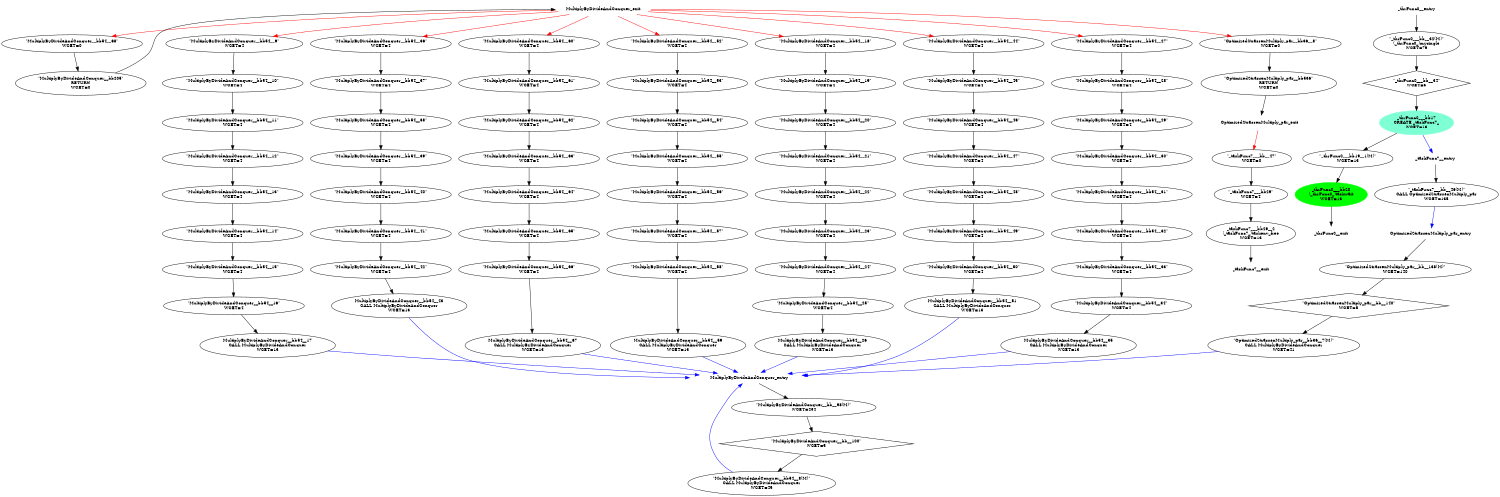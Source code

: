 strict digraph "CFG" {
fontsize=10;
orientation="portrait";
rankdir="TB";
size="10,8";
MultiplyByDivideAndConquer__bb54__64 [fontsize=10, label="\"MultiplyByDivideAndConquer__bb54__64\"\nWCET=4", width="0.01"];
MultiplyByDivideAndConquer__bb54__12 [fontsize=10, label="\"MultiplyByDivideAndConquer__bb54__12\"\nWCET=4", width="0.01"];
MultiplyByDivideAndConquer__bb54__33 [fontsize=10, label="\"MultiplyByDivideAndConquer__bb54__33\"\nWCET=4", width="0.01"];
MultiplyByDivideAndConquer__bb54__54 [fontsize=10, label="\"MultiplyByDivideAndConquer__bb54__54\"\nWCET=4", width="0.01"];
MultiplyByDivideAndConquer__bb54__59 [fontsize=10, label="MultiplyByDivideAndConquer__bb54__59\nCALL MultiplyByDivideAndConquer\nWCET=13", width="0.01"];
MultiplyByDivideAndConquer__bb54__23 [fontsize=10, label="\"MultiplyByDivideAndConquer__bb54__23\"\nWCET=4", width="0.01"];
MultiplyByDivideAndConquer__bb54__35 [fontsize=10, label="MultiplyByDivideAndConquer__bb54__35\nCALL MultiplyByDivideAndConquer\nWCET=13", width="0.01"];
MultiplyByDivideAndConquer__bb54__8 [fontsize=10, label="\"MultiplyByDivideAndConquer__bb54__8(M)\"\nCALL MultiplyByDivideAndConquer\nWCET=45", width="0.01"];
MultiplyByDivideAndConquer__bb54__21 [fontsize=10, label="\"MultiplyByDivideAndConquer__bb54__21\"\nWCET=4", width="0.01"];
MultiplyByDivideAndConquer__bb54__11 [fontsize=10, label="\"MultiplyByDivideAndConquer__bb54__11\"\nWCET=4", width="0.01"];
MultiplyByDivideAndConquer__bb54__38 [fontsize=10, label="\"MultiplyByDivideAndConquer__bb54__38\"\nWCET=4", width="0.01"];
MultiplyByDivideAndConquer_entry [color="white", fontsize=10, height="0.01", label="MultiplyByDivideAndConquer_entry", width="0.01"];
MultiplyByDivideAndConquer__bb54__42 [fontsize=10, label="\"MultiplyByDivideAndConquer__bb54__42\"\nWCET=4", width="0.01"];
MultiplyByDivideAndConquer__bb__98 [fontsize=10, label="\"MultiplyByDivideAndConquer__bb__98(M)\"\nWCET=234", width="0.01"];
MultiplyByDivideAndConquer__bb54__45 [fontsize=10, label="\"MultiplyByDivideAndConquer__bb54__45\"\nWCET=4", width="0.01"];
MultiplyByDivideAndConquer__bb54__24 [fontsize=10, label="\"MultiplyByDivideAndConquer__bb54__24\"\nWCET=4", width="0.01"];
MultiplyByDivideAndConquer__bb54__30 [fontsize=10, label="\"MultiplyByDivideAndConquer__bb54__30\"\nWCET=4", width="0.01"];
MultiplyByDivideAndConquer__bb54__62 [fontsize=10, label="\"MultiplyByDivideAndConquer__bb54__62\"\nWCET=4", width="0.01"];
MultiplyByDivideAndConquer__bb54__63 [fontsize=10, label="\"MultiplyByDivideAndConquer__bb54__63\"\nWCET=4", width="0.01"];
MultiplyByDivideAndConquer__bb54__68 [fontsize=10, label="\"MultiplyByDivideAndConquer__bb54__68\"\nWCET=0", width="0.01"];
MultiplyByDivideAndConquer__bb54__9 [fontsize=10, label="\"MultiplyByDivideAndConquer__bb54__9\"\nWCET=4", width="0.01"];
MultiplyByDivideAndConquer__bb54__66 [fontsize=10, label="\"MultiplyByDivideAndConquer__bb54__66\"\nWCET=4", width="0.01"];
MultiplyByDivideAndConquer__bb54__57 [fontsize=10, label="\"MultiplyByDivideAndConquer__bb54__57\"\nWCET=4", width="0.01"];
MultiplyByDivideAndConquer__bb54__15 [fontsize=10, label="\"MultiplyByDivideAndConquer__bb54__15\"\nWCET=4", width="0.01"];
MultiplyByDivideAndConquer__bb54__36 [fontsize=10, label="\"MultiplyByDivideAndConquer__bb54__36\"\nWCET=4", width="0.01"];
MultiplyByDivideAndConquer__bb54__67 [fontsize=10, label="MultiplyByDivideAndConquer__bb54__67\nCALL MultiplyByDivideAndConquer\nWCET=13", width="0.01"];
MultiplyByDivideAndConquer__bb54__53 [fontsize=10, label="\"MultiplyByDivideAndConquer__bb54__53\"\nWCET=4", width="0.01"];
MultiplyByDivideAndConquer__bb54__50 [fontsize=10, label="\"MultiplyByDivideAndConquer__bb54__50\"\nWCET=4", width="0.01"];
MultiplyByDivideAndConquer__bb54__40 [fontsize=10, label="\"MultiplyByDivideAndConquer__bb54__40\"\nWCET=4", width="0.01"];
MultiplyByDivideAndConquer__bb54__56 [fontsize=10, label="\"MultiplyByDivideAndConquer__bb54__56\"\nWCET=4", width="0.01"];
MultiplyByDivideAndConquer__bb54__14 [fontsize=10, label="\"MultiplyByDivideAndConquer__bb54__14\"\nWCET=4", width="0.01"];
MultiplyByDivideAndConquer__bb54__31 [fontsize=10, label="\"MultiplyByDivideAndConquer__bb54__31\"\nWCET=4", width="0.01"];
MultiplyByDivideAndConquer__bb54__37 [fontsize=10, label="\"MultiplyByDivideAndConquer__bb54__37\"\nWCET=4", width="0.01"];
MultiplyByDivideAndConquer__bb54__60 [fontsize=10, label="\"MultiplyByDivideAndConquer__bb54__60\"\nWCET=4", width="0.01"];
MultiplyByDivideAndConquer__bb54__65 [fontsize=10, label="\"MultiplyByDivideAndConquer__bb54__65\"\nWCET=4", width="0.01"];
MultiplyByDivideAndConquer__bb54__52 [fontsize=10, label="\"MultiplyByDivideAndConquer__bb54__52\"\nWCET=4", width="0.01"];
MultiplyByDivideAndConquer__bb__100 [fontsize=10, label="\"MultiplyByDivideAndConquer__bb__100\"\nWCET=5", shape=diamond, width="0.01"];
MultiplyByDivideAndConquer__bb54__20 [fontsize=10, label="\"MultiplyByDivideAndConquer__bb54__20\"\nWCET=4", width="0.01"];
MultiplyByDivideAndConquer__bb54__28 [fontsize=10, label="\"MultiplyByDivideAndConquer__bb54__28\"\nWCET=4", width="0.01"];
MultiplyByDivideAndConquer__bb54__48 [fontsize=10, label="\"MultiplyByDivideAndConquer__bb54__48\"\nWCET=4", width="0.01"];
MultiplyByDivideAndConquer__bb54__41 [fontsize=10, label="\"MultiplyByDivideAndConquer__bb54__41\"\nWCET=4", width="0.01"];
MultiplyByDivideAndConquer__bb54__55 [fontsize=10, label="\"MultiplyByDivideAndConquer__bb54__55\"\nWCET=4", width="0.01"];
MultiplyByDivideAndConquer__bb54__58 [fontsize=10, label="\"MultiplyByDivideAndConquer__bb54__58\"\nWCET=4", width="0.01"];
MultiplyByDivideAndConquer__bb54__43 [fontsize=10, label="MultiplyByDivideAndConquer__bb54__43\nCALL MultiplyByDivideAndConquer\nWCET=13", width="0.01"];
MultiplyByDivideAndConquer__bb54__10 [fontsize=10, label="\"MultiplyByDivideAndConquer__bb54__10\"\nWCET=4", width="0.01"];
MultiplyByDivideAndConquer__bb54__25 [fontsize=10, label="\"MultiplyByDivideAndConquer__bb54__25\"\nWCET=4", width="0.01"];
MultiplyByDivideAndConquer__bb54__34 [fontsize=10, label="\"MultiplyByDivideAndConquer__bb54__34\"\nWCET=4", width="0.01"];
MultiplyByDivideAndConquer__bb54__19 [fontsize=10, label="\"MultiplyByDivideAndConquer__bb54__19\"\nWCET=4", width="0.01"];
MultiplyByDivideAndConquer_exit [color="white", fontsize=10, label="MultiplyByDivideAndConquer_exit", width="0.01"];
MultiplyByDivideAndConquer__bb54__32 [fontsize=10, label="\"MultiplyByDivideAndConquer__bb54__32\"\nWCET=4", width="0.01"];
MultiplyByDivideAndConquer__bb54__18 [fontsize=10, label="\"MultiplyByDivideAndConquer__bb54__18\"\nWCET=4", width="0.01"];
MultiplyByDivideAndConquer__bb54__26 [fontsize=10, label="MultiplyByDivideAndConquer__bb54__26\nCALL MultiplyByDivideAndConquer\nWCET=13", width="0.01"];
MultiplyByDivideAndConquer__bb54__17 [fontsize=10, label="MultiplyByDivideAndConquer__bb54__17\nCALL MultiplyByDivideAndConquer\nWCET=13", width="0.01"];
MultiplyByDivideAndConquer__bb54__61 [fontsize=10, label="\"MultiplyByDivideAndConquer__bb54__61\"\nWCET=4", width="0.01"];
MultiplyByDivideAndConquer__bb54__13 [fontsize=10, label="\"MultiplyByDivideAndConquer__bb54__13\"\nWCET=4", width="0.01"];
MultiplyByDivideAndConquer__bb205 [fontsize=10, label="\"MultiplyByDivideAndConquer__bb205\"\nRETURN\nWCET=0", width="0.01"];
MultiplyByDivideAndConquer__bb54__22 [fontsize=10, label="\"MultiplyByDivideAndConquer__bb54__22\"\nWCET=4", width="0.01"];
MultiplyByDivideAndConquer__bb54__39 [fontsize=10, label="\"MultiplyByDivideAndConquer__bb54__39\"\nWCET=4", width="0.01"];
MultiplyByDivideAndConquer__bb54__49 [fontsize=10, label="\"MultiplyByDivideAndConquer__bb54__49\"\nWCET=4", width="0.01"];
MultiplyByDivideAndConquer__bb54__44 [fontsize=10, label="\"MultiplyByDivideAndConquer__bb54__44\"\nWCET=4", width="0.01"];
MultiplyByDivideAndConquer__bb54__27 [fontsize=10, label="\"MultiplyByDivideAndConquer__bb54__27\"\nWCET=4", width="0.01"];
MultiplyByDivideAndConquer__bb54__51 [fontsize=10, label="MultiplyByDivideAndConquer__bb54__51\nCALL MultiplyByDivideAndConquer\nWCET=13", width="0.01"];
MultiplyByDivideAndConquer__bb54__16 [fontsize=10, label="\"MultiplyByDivideAndConquer__bb54__16\"\nWCET=4", width="0.01"];
MultiplyByDivideAndConquer__bb54__46 [fontsize=10, label="\"MultiplyByDivideAndConquer__bb54__46\"\nWCET=4", width="0.01"];
MultiplyByDivideAndConquer__bb54__29 [fontsize=10, label="\"MultiplyByDivideAndConquer__bb54__29\"\nWCET=4", width="0.01"];
MultiplyByDivideAndConquer__bb54__47 [fontsize=10, label="\"MultiplyByDivideAndConquer__bb54__47\"\nWCET=4", width="0.01"];
_thrFunc0__exit [color="white", fontsize=10, label="_thrFunc0__exit", width="0.01"];
_thrFunc0___bb19__1 [fontsize=10, label="\"_thrFunc0___bb19__1(M)\"\nWCET=13", width="0.01"];
_thrFunc0___bb20 [color=green, fontsize=10, label="_thrFunc0___bb20\n(_thrFunc0_)taskwait\nWCET=13", style=filled, width="0.01"];
_thrFunc0___bb17 [color=aquamarine, fontsize=10, label="_thrFunc0___bb17\nCREATE _taskFunc7_\nWCET=13", style=filled, width="0.01"];
_thrFunc0__entry [color="white", fontsize=10, height="0.01", label="_thrFunc0__entry", width="0.01"];
_thrFunc0___bb__34 [fontsize=10, label="\"_thrFunc0___bb__34\"\nWCET=5", shape=diamond, width="0.01"];
_thrFunc0___bb__32 [fontsize=10, label="\"_thrFunc0___bb__32(M)\"\n(_thrFunc0_)mysingle\nWCET=79", width="0.01"];
OptimizedStrassenMultiply_par__bb536 [fontsize=10, label="\"OptimizedStrassenMultiply_par__bb536\"\nRETURN\nWCET=0", width="0.01"];
OptimizedStrassenMultiply_par__bb__140 [fontsize=10, label="\"OptimizedStrassenMultiply_par__bb__140\"\nWCET=5", shape=diamond, width="0.01"];
OptimizedStrassenMultiply_par__bb36__7 [fontsize=10, label="\"OptimizedStrassenMultiply_par__bb36__7(M)\"\nCALL MultiplyByDivideAndConquer\nWCET=41", width="0.01"];
OptimizedStrassenMultiply_par__bb36__8 [fontsize=10, label="\"OptimizedStrassenMultiply_par__bb36__8\"\nWCET=0", width="0.01"];
OptimizedStrassenMultiply_par__bb__138 [fontsize=10, label="\"OptimizedStrassenMultiply_par__bb__138(M)\"\nWCET=140", width="0.01"];
OptimizedStrassenMultiply_par_entry [color="white", fontsize=10, height="0.01", label="OptimizedStrassenMultiply_par_entry", width="0.01"];
OptimizedStrassenMultiply_par_exit [color="white", fontsize=10, label="OptimizedStrassenMultiply_par_exit", width="0.01"];
_taskFunc7__exit [color="white", fontsize=10, label="_taskFunc7__exit", width="0.01"];
_taskFunc7___bb__47 [fontsize=10, label="\"_taskFunc7___bb__47\"\nWCET=0", width="0.01"];
_taskFunc7___bb__46 [fontsize=10, label="\"_taskFunc7___bb__46(M)\"\nCALL OptimizedStrassenMultiply_par\nWCET=135", width="0.01"];
_taskFunc7___bb29 [fontsize=10, label="\"_taskFunc7___bb29\"\nWCET=4", width="0.01"];
_taskFunc7__entry [color="white", fontsize=10, height="0.01", label="_taskFunc7__entry", width="0.01"];
_taskFunc7___bb29__2 [fontsize=10, label="_taskFunc7___bb29__2\n(_taskFunc7_)taskenv_free\nWCET=13", width="0.01"];
MultiplyByDivideAndConquer__bb54__64 -> MultiplyByDivideAndConquer__bb54__65;
MultiplyByDivideAndConquer__bb54__12 -> MultiplyByDivideAndConquer__bb54__13;
MultiplyByDivideAndConquer__bb54__33 -> MultiplyByDivideAndConquer__bb54__34;
MultiplyByDivideAndConquer__bb54__54 -> MultiplyByDivideAndConquer__bb54__55;
MultiplyByDivideAndConquer__bb54__59 -> MultiplyByDivideAndConquer_entry  [color=blue];
MultiplyByDivideAndConquer__bb54__23 -> MultiplyByDivideAndConquer__bb54__24;
MultiplyByDivideAndConquer__bb54__35 -> MultiplyByDivideAndConquer_entry  [color=blue];
MultiplyByDivideAndConquer__bb54__8 -> MultiplyByDivideAndConquer_entry  [color=blue];
MultiplyByDivideAndConquer__bb54__21 -> MultiplyByDivideAndConquer__bb54__22;
MultiplyByDivideAndConquer__bb54__11 -> MultiplyByDivideAndConquer__bb54__12;
MultiplyByDivideAndConquer__bb54__38 -> MultiplyByDivideAndConquer__bb54__39;
MultiplyByDivideAndConquer_entry -> MultiplyByDivideAndConquer__bb__98;
MultiplyByDivideAndConquer__bb54__42 -> MultiplyByDivideAndConquer__bb54__43;
MultiplyByDivideAndConquer__bb__98 -> MultiplyByDivideAndConquer__bb__100;
MultiplyByDivideAndConquer__bb54__45 -> MultiplyByDivideAndConquer__bb54__46;
MultiplyByDivideAndConquer__bb54__24 -> MultiplyByDivideAndConquer__bb54__25;
MultiplyByDivideAndConquer__bb54__30 -> MultiplyByDivideAndConquer__bb54__31;
MultiplyByDivideAndConquer__bb54__62 -> MultiplyByDivideAndConquer__bb54__63;
MultiplyByDivideAndConquer__bb54__63 -> MultiplyByDivideAndConquer__bb54__64;
MultiplyByDivideAndConquer__bb54__68 -> MultiplyByDivideAndConquer__bb205;
MultiplyByDivideAndConquer__bb54__9 -> MultiplyByDivideAndConquer__bb54__10;
MultiplyByDivideAndConquer__bb54__66 -> MultiplyByDivideAndConquer__bb54__67;
MultiplyByDivideAndConquer__bb54__57 -> MultiplyByDivideAndConquer__bb54__58;
MultiplyByDivideAndConquer__bb54__15 -> MultiplyByDivideAndConquer__bb54__16;
MultiplyByDivideAndConquer__bb54__36 -> MultiplyByDivideAndConquer__bb54__37;
MultiplyByDivideAndConquer__bb54__67 -> MultiplyByDivideAndConquer_entry  [color=blue];
MultiplyByDivideAndConquer__bb54__53 -> MultiplyByDivideAndConquer__bb54__54;
MultiplyByDivideAndConquer__bb54__50 -> MultiplyByDivideAndConquer__bb54__51;
MultiplyByDivideAndConquer__bb54__40 -> MultiplyByDivideAndConquer__bb54__41;
MultiplyByDivideAndConquer__bb54__56 -> MultiplyByDivideAndConquer__bb54__57;
MultiplyByDivideAndConquer__bb54__14 -> MultiplyByDivideAndConquer__bb54__15;
MultiplyByDivideAndConquer__bb54__31 -> MultiplyByDivideAndConquer__bb54__32;
MultiplyByDivideAndConquer__bb54__37 -> MultiplyByDivideAndConquer__bb54__38;
MultiplyByDivideAndConquer__bb54__60 -> MultiplyByDivideAndConquer__bb54__61;
MultiplyByDivideAndConquer__bb54__65 -> MultiplyByDivideAndConquer__bb54__66;
MultiplyByDivideAndConquer__bb54__52 -> MultiplyByDivideAndConquer__bb54__53;
MultiplyByDivideAndConquer__bb__100 -> MultiplyByDivideAndConquer__bb54__8;
MultiplyByDivideAndConquer__bb54__20 -> MultiplyByDivideAndConquer__bb54__21;
MultiplyByDivideAndConquer__bb54__28 -> MultiplyByDivideAndConquer__bb54__29;
MultiplyByDivideAndConquer__bb54__48 -> MultiplyByDivideAndConquer__bb54__49;
MultiplyByDivideAndConquer__bb54__41 -> MultiplyByDivideAndConquer__bb54__42;
MultiplyByDivideAndConquer__bb54__55 -> MultiplyByDivideAndConquer__bb54__56;
MultiplyByDivideAndConquer__bb54__58 -> MultiplyByDivideAndConquer__bb54__59;
MultiplyByDivideAndConquer__bb54__43 -> MultiplyByDivideAndConquer_entry  [color=blue];
MultiplyByDivideAndConquer__bb54__10 -> MultiplyByDivideAndConquer__bb54__11;
MultiplyByDivideAndConquer__bb54__25 -> MultiplyByDivideAndConquer__bb54__26;
MultiplyByDivideAndConquer__bb54__34 -> MultiplyByDivideAndConquer__bb54__35;
MultiplyByDivideAndConquer__bb54__19 -> MultiplyByDivideAndConquer__bb54__20;
MultiplyByDivideAndConquer_exit -> MultiplyByDivideAndConquer__bb54__60  [color=red];
MultiplyByDivideAndConquer_exit -> MultiplyByDivideAndConquer__bb54__36  [color=red];
MultiplyByDivideAndConquer_exit -> MultiplyByDivideAndConquer__bb54__9  [color=red];
MultiplyByDivideAndConquer_exit -> MultiplyByDivideAndConquer__bb54__68  [color=red];
MultiplyByDivideAndConquer_exit -> MultiplyByDivideAndConquer__bb54__44  [color=red];
MultiplyByDivideAndConquer_exit -> MultiplyByDivideAndConquer__bb54__27  [color=red];
MultiplyByDivideAndConquer_exit -> MultiplyByDivideAndConquer__bb54__18  [color=red];
MultiplyByDivideAndConquer_exit -> MultiplyByDivideAndConquer__bb54__52  [color=red];
MultiplyByDivideAndConquer_exit -> OptimizedStrassenMultiply_par__bb36__8  [color=red];
MultiplyByDivideAndConquer__bb54__32 -> MultiplyByDivideAndConquer__bb54__33;
MultiplyByDivideAndConquer__bb54__18 -> MultiplyByDivideAndConquer__bb54__19;
MultiplyByDivideAndConquer__bb54__26 -> MultiplyByDivideAndConquer_entry  [color=blue];
MultiplyByDivideAndConquer__bb54__17 -> MultiplyByDivideAndConquer_entry  [color=blue];
MultiplyByDivideAndConquer__bb54__61 -> MultiplyByDivideAndConquer__bb54__62;
MultiplyByDivideAndConquer__bb54__13 -> MultiplyByDivideAndConquer__bb54__14;
MultiplyByDivideAndConquer__bb205 -> MultiplyByDivideAndConquer_exit;
MultiplyByDivideAndConquer__bb54__22 -> MultiplyByDivideAndConquer__bb54__23;
MultiplyByDivideAndConquer__bb54__39 -> MultiplyByDivideAndConquer__bb54__40;
MultiplyByDivideAndConquer__bb54__49 -> MultiplyByDivideAndConquer__bb54__50;
MultiplyByDivideAndConquer__bb54__44 -> MultiplyByDivideAndConquer__bb54__45;
MultiplyByDivideAndConquer__bb54__27 -> MultiplyByDivideAndConquer__bb54__28;
MultiplyByDivideAndConquer__bb54__51 -> MultiplyByDivideAndConquer_entry  [color=blue];
MultiplyByDivideAndConquer__bb54__16 -> MultiplyByDivideAndConquer__bb54__17;
MultiplyByDivideAndConquer__bb54__46 -> MultiplyByDivideAndConquer__bb54__47;
MultiplyByDivideAndConquer__bb54__29 -> MultiplyByDivideAndConquer__bb54__30;
MultiplyByDivideAndConquer__bb54__47 -> MultiplyByDivideAndConquer__bb54__48;
_thrFunc0___bb19__1 -> _thrFunc0___bb20;
_thrFunc0___bb20 -> _thrFunc0__exit;
_thrFunc0___bb17 -> _taskFunc7__entry  [color=blue];
_thrFunc0___bb17 -> _thrFunc0___bb19__1;
_thrFunc0__entry -> _thrFunc0___bb__32;
_thrFunc0___bb__34 -> _thrFunc0___bb17;
_thrFunc0___bb__32 -> _thrFunc0___bb__34;
OptimizedStrassenMultiply_par__bb536 -> OptimizedStrassenMultiply_par_exit;
OptimizedStrassenMultiply_par__bb__140 -> OptimizedStrassenMultiply_par__bb36__7;
OptimizedStrassenMultiply_par__bb36__7 -> MultiplyByDivideAndConquer_entry  [color=blue];
OptimizedStrassenMultiply_par__bb36__8 -> OptimizedStrassenMultiply_par__bb536;
OptimizedStrassenMultiply_par__bb__138 -> OptimizedStrassenMultiply_par__bb__140;
OptimizedStrassenMultiply_par_entry -> OptimizedStrassenMultiply_par__bb__138;
OptimizedStrassenMultiply_par_exit -> _taskFunc7___bb__47  [color=red];
_taskFunc7___bb__47 -> _taskFunc7___bb29;
_taskFunc7___bb__46 -> OptimizedStrassenMultiply_par_entry  [color=blue];
_taskFunc7___bb29 -> _taskFunc7___bb29__2;
_taskFunc7__entry -> _taskFunc7___bb__46;
_taskFunc7___bb29__2 -> _taskFunc7__exit;
}
